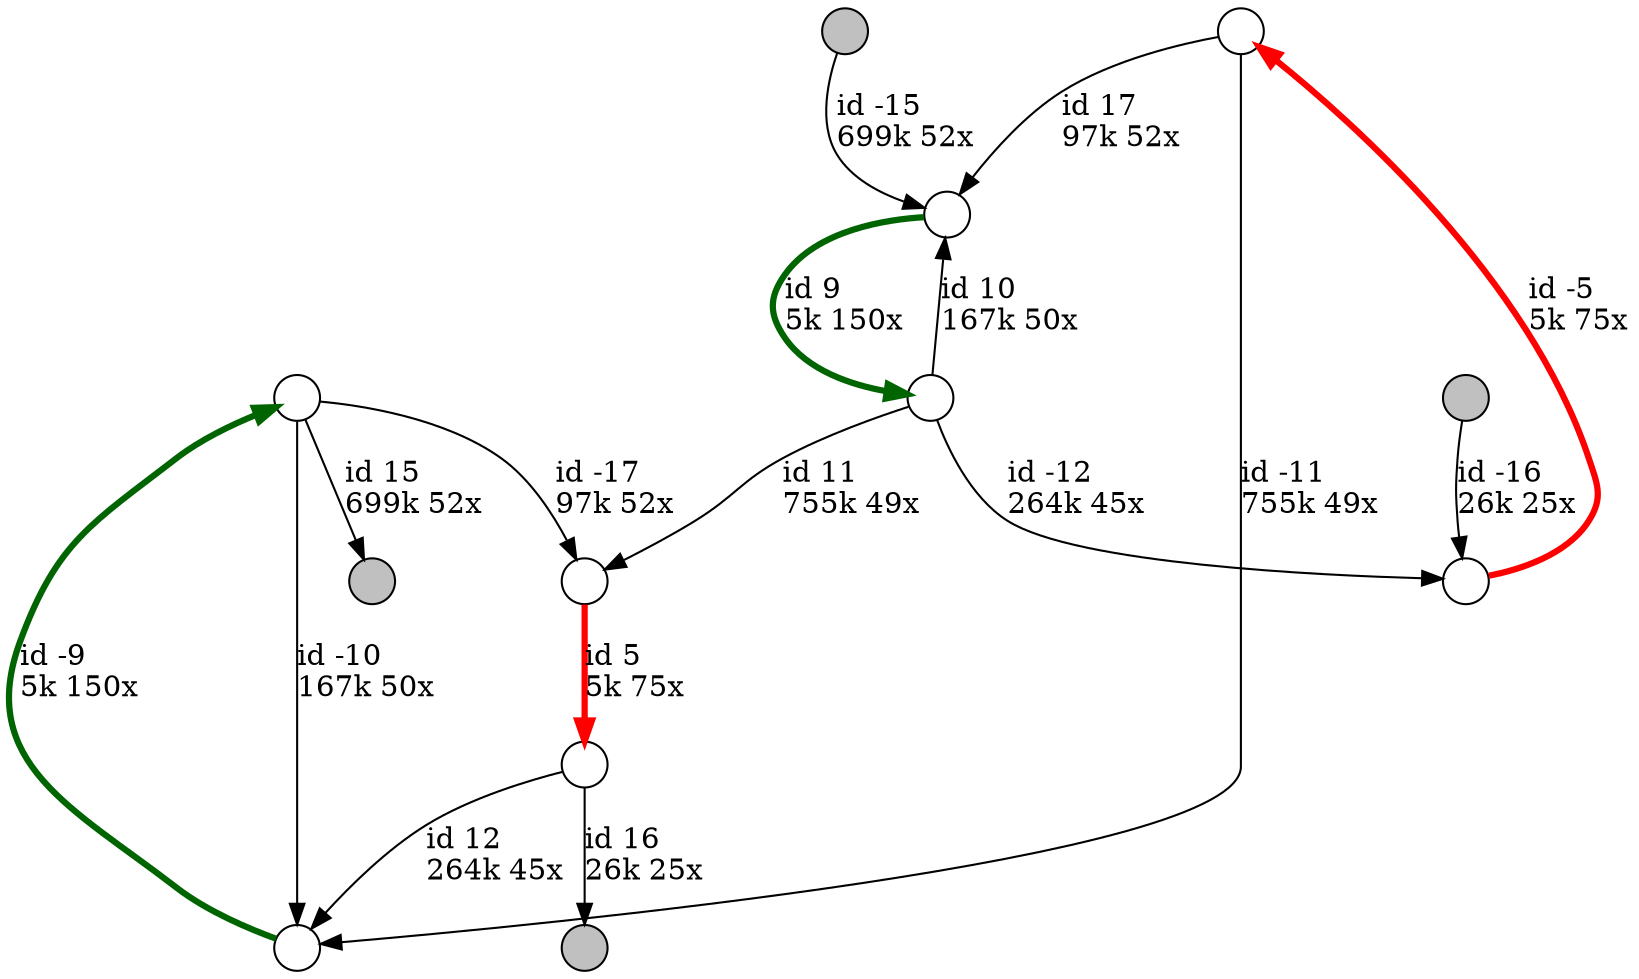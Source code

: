 digraph {
nodesep = 0.5;
node [shape = circle, label = "", height = 0.3];
"0" [style = "filled", fillcolor = "grey"];
"1" [style = "filled", fillcolor = "grey"];
"2" [style = "filled", fillcolor = "grey"];
"3" [style = "filled", fillcolor = "grey"];
"5" -> "4" [label = "id -17\l97k 52x", color = "black"] ;
"7" -> "6" [label = "id 17\l97k 52x", color = "black"] ;
"3" -> "6" [label = "id -15\l699k 52x", color = "black"] ;
"5" -> "0" [label = "id 15\l699k 52x", color = "black"] ;
"9" -> "8" [label = "id -12\l264k 45x", color = "black"] ;
"10" -> "2" [label = "id 16\l26k 25x", color = "black"] ;
"10" -> "11" [label = "id 12\l264k 45x", color = "black"] ;
"8" -> "7" [label = "id -5\l5k 75x", color = "red" , penwidth = 3] ;
"1" -> "8" [label = "id -16\l26k 25x", color = "black"] ;
"6" -> "9" [label = "id 9\l5k 150x", color = "darkgreen" , penwidth = 3] ;
"11" -> "5" [label = "id -9\l5k 150x", color = "darkgreen" , penwidth = 3] ;
"4" -> "10" [label = "id 5\l5k 75x", color = "red" , penwidth = 3] ;
"9" -> "6" [label = "id 10\l167k 50x", color = "black"] ;
"5" -> "11" [label = "id -10\l167k 50x", color = "black"] ;
"9" -> "4" [label = "id 11\l755k 49x", color = "black"] ;
"7" -> "11" [label = "id -11\l755k 49x", color = "black"] ;
}
